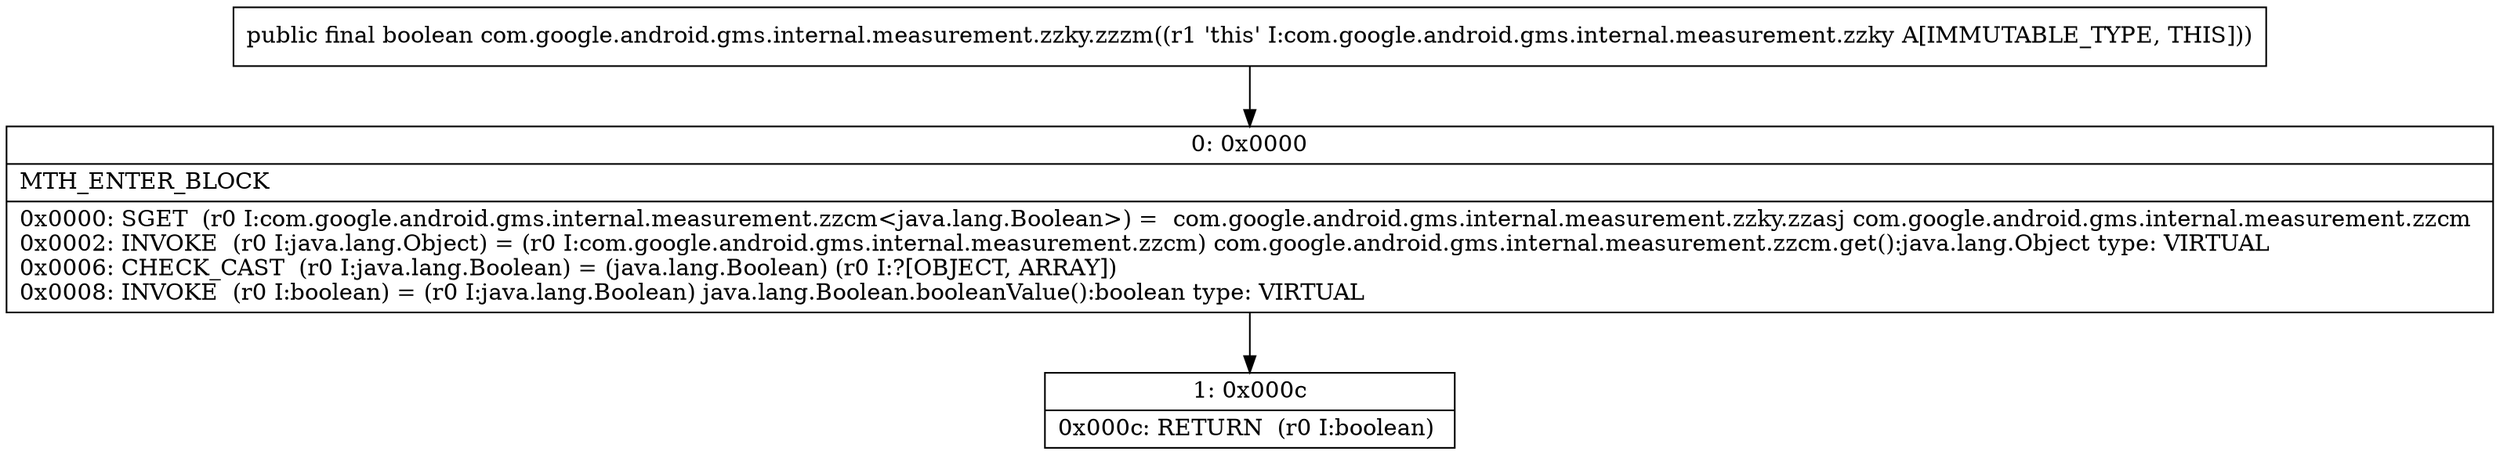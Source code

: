 digraph "CFG forcom.google.android.gms.internal.measurement.zzky.zzzm()Z" {
Node_0 [shape=record,label="{0\:\ 0x0000|MTH_ENTER_BLOCK\l|0x0000: SGET  (r0 I:com.google.android.gms.internal.measurement.zzcm\<java.lang.Boolean\>) =  com.google.android.gms.internal.measurement.zzky.zzasj com.google.android.gms.internal.measurement.zzcm \l0x0002: INVOKE  (r0 I:java.lang.Object) = (r0 I:com.google.android.gms.internal.measurement.zzcm) com.google.android.gms.internal.measurement.zzcm.get():java.lang.Object type: VIRTUAL \l0x0006: CHECK_CAST  (r0 I:java.lang.Boolean) = (java.lang.Boolean) (r0 I:?[OBJECT, ARRAY]) \l0x0008: INVOKE  (r0 I:boolean) = (r0 I:java.lang.Boolean) java.lang.Boolean.booleanValue():boolean type: VIRTUAL \l}"];
Node_1 [shape=record,label="{1\:\ 0x000c|0x000c: RETURN  (r0 I:boolean) \l}"];
MethodNode[shape=record,label="{public final boolean com.google.android.gms.internal.measurement.zzky.zzzm((r1 'this' I:com.google.android.gms.internal.measurement.zzky A[IMMUTABLE_TYPE, THIS])) }"];
MethodNode -> Node_0;
Node_0 -> Node_1;
}

